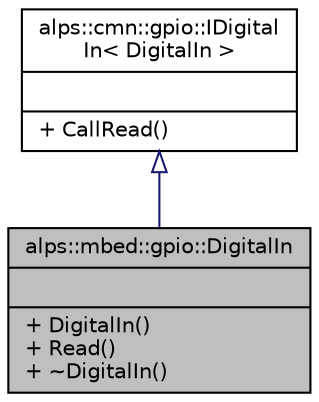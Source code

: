 digraph "alps::mbed::gpio::DigitalIn"
{
 // LATEX_PDF_SIZE
  edge [fontname="Helvetica",fontsize="10",labelfontname="Helvetica",labelfontsize="10"];
  node [fontname="Helvetica",fontsize="10",shape=record];
  Node1 [label="{alps::mbed::gpio::DigitalIn\n||+ DigitalIn()\l+ Read()\l+ ~DigitalIn()\l}",height=0.2,width=0.4,color="black", fillcolor="grey75", style="filled", fontcolor="black",tooltip="デジタル入力ピン"];
  Node2 -> Node1 [dir="back",color="midnightblue",fontsize="10",style="solid",arrowtail="onormal",fontname="Helvetica"];
  Node2 [label="{alps::cmn::gpio::IDigital\lIn\< DigitalIn \>\n||+ CallRead()\l}",height=0.2,width=0.4,color="black", fillcolor="white", style="filled",URL="$classalps_1_1cmn_1_1gpio_1_1_i_digital_in.html",tooltip=" "];
}
